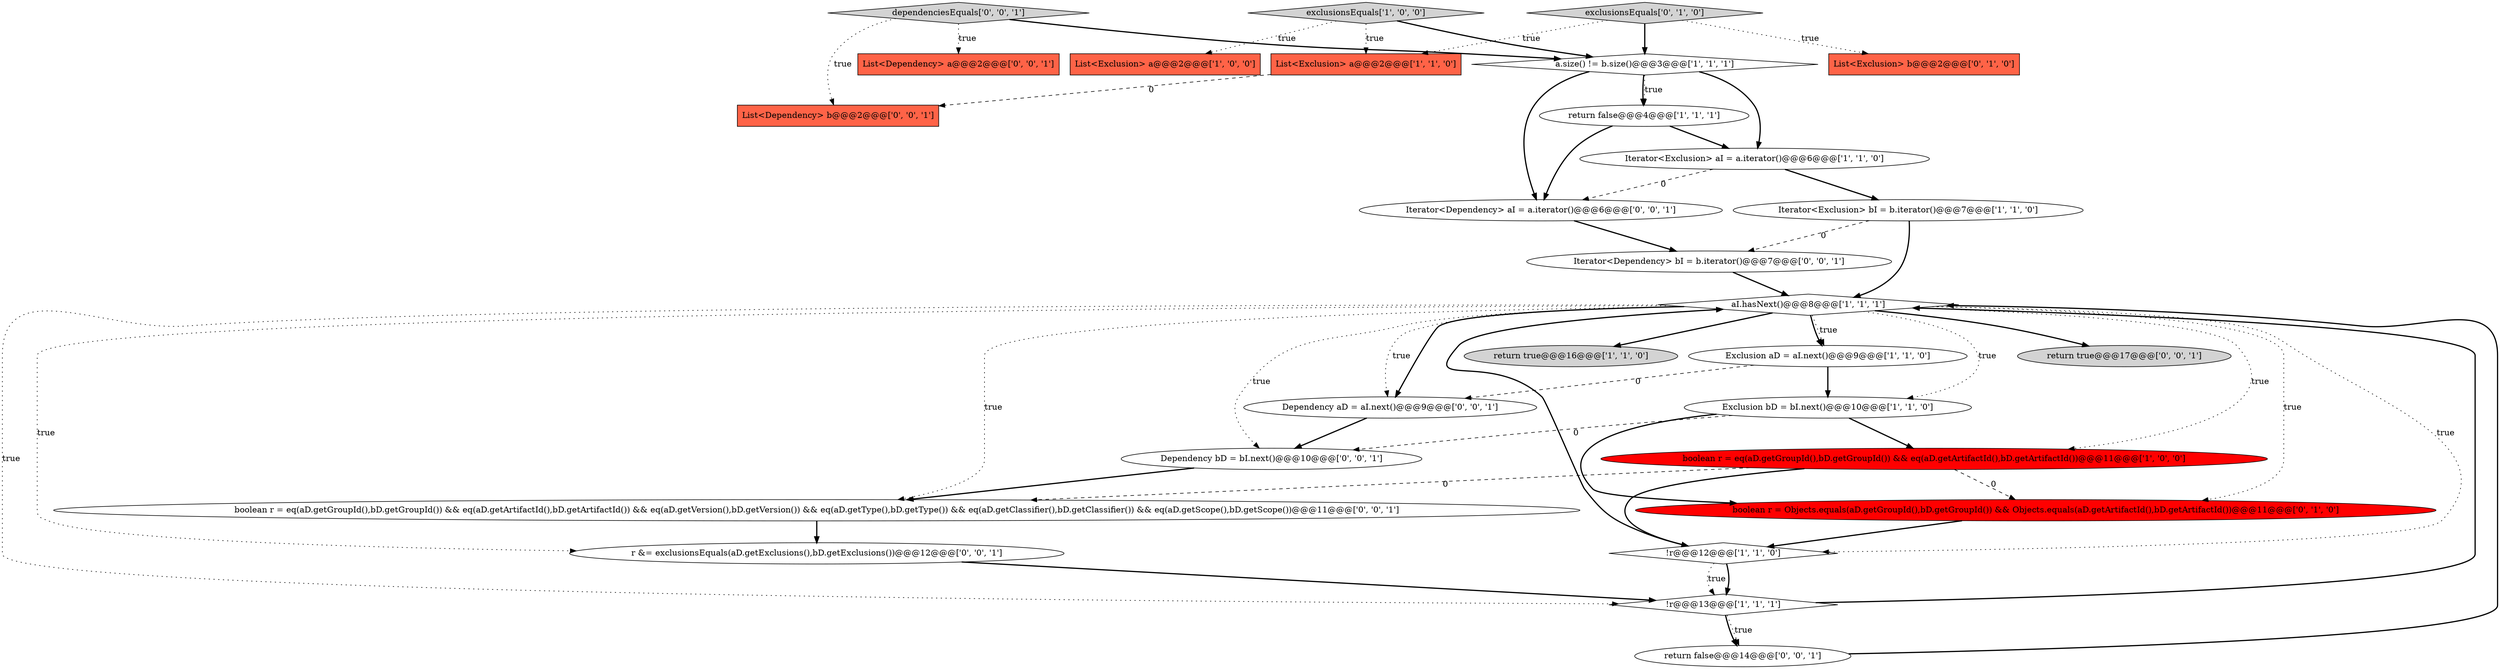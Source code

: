 digraph {
25 [style = filled, label = "Iterator<Dependency> aI = a.iterator()@@@6@@@['0', '0', '1']", fillcolor = white, shape = ellipse image = "AAA0AAABBB3BBB"];
22 [style = filled, label = "boolean r = eq(aD.getGroupId(),bD.getGroupId()) && eq(aD.getArtifactId(),bD.getArtifactId()) && eq(aD.getVersion(),bD.getVersion()) && eq(aD.getType(),bD.getType()) && eq(aD.getClassifier(),bD.getClassifier()) && eq(aD.getScope(),bD.getScope())@@@11@@@['0', '0', '1']", fillcolor = white, shape = ellipse image = "AAA0AAABBB3BBB"];
2 [style = filled, label = "Exclusion bD = bI.next()@@@10@@@['1', '1', '0']", fillcolor = white, shape = ellipse image = "AAA0AAABBB1BBB"];
11 [style = filled, label = "!r@@@12@@@['1', '1', '0']", fillcolor = white, shape = diamond image = "AAA0AAABBB1BBB"];
20 [style = filled, label = "Dependency aD = aI.next()@@@9@@@['0', '0', '1']", fillcolor = white, shape = ellipse image = "AAA0AAABBB3BBB"];
27 [style = filled, label = "Iterator<Dependency> bI = b.iterator()@@@7@@@['0', '0', '1']", fillcolor = white, shape = ellipse image = "AAA0AAABBB3BBB"];
0 [style = filled, label = "Iterator<Exclusion> bI = b.iterator()@@@7@@@['1', '1', '0']", fillcolor = white, shape = ellipse image = "AAA0AAABBB1BBB"];
17 [style = filled, label = "List<Dependency> a@@@2@@@['0', '0', '1']", fillcolor = tomato, shape = box image = "AAA0AAABBB3BBB"];
10 [style = filled, label = "List<Exclusion> a@@@2@@@['1', '1', '0']", fillcolor = tomato, shape = box image = "AAA0AAABBB1BBB"];
7 [style = filled, label = "aI.hasNext()@@@8@@@['1', '1', '1']", fillcolor = white, shape = diamond image = "AAA0AAABBB1BBB"];
1 [style = filled, label = "!r@@@13@@@['1', '1', '1']", fillcolor = white, shape = diamond image = "AAA0AAABBB1BBB"];
26 [style = filled, label = "dependenciesEquals['0', '0', '1']", fillcolor = lightgray, shape = diamond image = "AAA0AAABBB3BBB"];
5 [style = filled, label = "exclusionsEquals['1', '0', '0']", fillcolor = lightgray, shape = diamond image = "AAA0AAABBB1BBB"];
12 [style = filled, label = "return true@@@16@@@['1', '1', '0']", fillcolor = lightgray, shape = ellipse image = "AAA0AAABBB1BBB"];
19 [style = filled, label = "List<Dependency> b@@@2@@@['0', '0', '1']", fillcolor = tomato, shape = box image = "AAA0AAABBB3BBB"];
4 [style = filled, label = "boolean r = eq(aD.getGroupId(),bD.getGroupId()) && eq(aD.getArtifactId(),bD.getArtifactId())@@@11@@@['1', '0', '0']", fillcolor = red, shape = ellipse image = "AAA1AAABBB1BBB"];
15 [style = filled, label = "exclusionsEquals['0', '1', '0']", fillcolor = lightgray, shape = diamond image = "AAA0AAABBB2BBB"];
6 [style = filled, label = "a.size() != b.size()@@@3@@@['1', '1', '1']", fillcolor = white, shape = diamond image = "AAA0AAABBB1BBB"];
9 [style = filled, label = "Iterator<Exclusion> aI = a.iterator()@@@6@@@['1', '1', '0']", fillcolor = white, shape = ellipse image = "AAA0AAABBB1BBB"];
24 [style = filled, label = "r &= exclusionsEquals(aD.getExclusions(),bD.getExclusions())@@@12@@@['0', '0', '1']", fillcolor = white, shape = ellipse image = "AAA0AAABBB3BBB"];
8 [style = filled, label = "return false@@@4@@@['1', '1', '1']", fillcolor = white, shape = ellipse image = "AAA0AAABBB1BBB"];
18 [style = filled, label = "return true@@@17@@@['0', '0', '1']", fillcolor = lightgray, shape = ellipse image = "AAA0AAABBB3BBB"];
14 [style = filled, label = "boolean r = Objects.equals(aD.getGroupId(),bD.getGroupId()) && Objects.equals(aD.getArtifactId(),bD.getArtifactId())@@@11@@@['0', '1', '0']", fillcolor = red, shape = ellipse image = "AAA1AAABBB2BBB"];
23 [style = filled, label = "return false@@@14@@@['0', '0', '1']", fillcolor = white, shape = ellipse image = "AAA0AAABBB3BBB"];
16 [style = filled, label = "List<Exclusion> b@@@2@@@['0', '1', '0']", fillcolor = tomato, shape = box image = "AAA0AAABBB2BBB"];
3 [style = filled, label = "List<Exclusion> a@@@2@@@['1', '0', '0']", fillcolor = tomato, shape = box image = "AAA0AAABBB1BBB"];
21 [style = filled, label = "Dependency bD = bI.next()@@@10@@@['0', '0', '1']", fillcolor = white, shape = ellipse image = "AAA0AAABBB3BBB"];
13 [style = filled, label = "Exclusion aD = aI.next()@@@9@@@['1', '1', '0']", fillcolor = white, shape = ellipse image = "AAA0AAABBB1BBB"];
7->13 [style = bold, label=""];
7->2 [style = dotted, label="true"];
9->0 [style = bold, label=""];
7->12 [style = bold, label=""];
11->1 [style = bold, label=""];
10->19 [style = dashed, label="0"];
5->10 [style = dotted, label="true"];
11->1 [style = dotted, label="true"];
7->13 [style = dotted, label="true"];
13->20 [style = dashed, label="0"];
15->10 [style = dotted, label="true"];
26->19 [style = dotted, label="true"];
15->6 [style = bold, label=""];
0->27 [style = dashed, label="0"];
7->20 [style = bold, label=""];
4->22 [style = dashed, label="0"];
5->3 [style = dotted, label="true"];
15->16 [style = dotted, label="true"];
26->6 [style = bold, label=""];
2->4 [style = bold, label=""];
7->24 [style = dotted, label="true"];
1->7 [style = bold, label=""];
1->23 [style = bold, label=""];
7->20 [style = dotted, label="true"];
0->7 [style = bold, label=""];
20->21 [style = bold, label=""];
25->27 [style = bold, label=""];
7->11 [style = dotted, label="true"];
5->6 [style = bold, label=""];
2->21 [style = dashed, label="0"];
21->22 [style = bold, label=""];
6->8 [style = dotted, label="true"];
26->17 [style = dotted, label="true"];
2->14 [style = bold, label=""];
6->8 [style = bold, label=""];
7->4 [style = dotted, label="true"];
27->7 [style = bold, label=""];
8->9 [style = bold, label=""];
9->25 [style = dashed, label="0"];
7->18 [style = bold, label=""];
1->23 [style = dotted, label="true"];
4->14 [style = dashed, label="0"];
23->7 [style = bold, label=""];
22->24 [style = bold, label=""];
24->1 [style = bold, label=""];
6->9 [style = bold, label=""];
7->22 [style = dotted, label="true"];
7->1 [style = dotted, label="true"];
7->21 [style = dotted, label="true"];
4->11 [style = bold, label=""];
14->11 [style = bold, label=""];
8->25 [style = bold, label=""];
11->7 [style = bold, label=""];
6->25 [style = bold, label=""];
13->2 [style = bold, label=""];
7->14 [style = dotted, label="true"];
}

